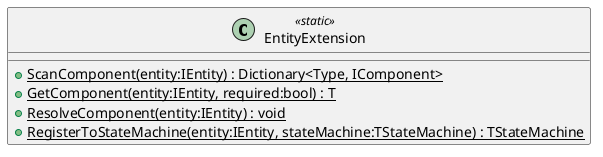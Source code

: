 @startuml
class EntityExtension <<static>> {
    + {static} ScanComponent(entity:IEntity) : Dictionary<Type, IComponent>
    + {static} GetComponent(entity:IEntity, required:bool) : T
    + {static} ResolveComponent(entity:IEntity) : void
    + {static} RegisterToStateMachine(entity:IEntity, stateMachine:TStateMachine) : TStateMachine
}
@enduml
